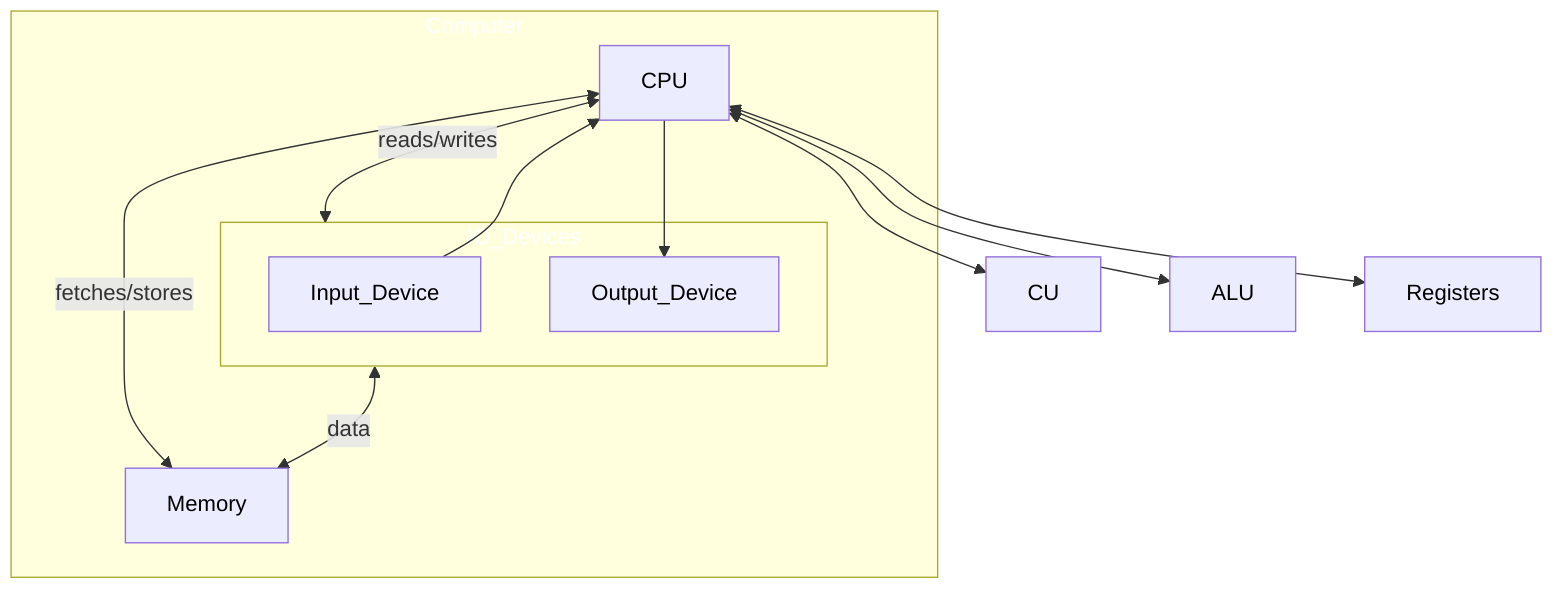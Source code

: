 graph TD
    subgraph Computer
        CPU -- "fetches/stores" <--> Memory;
        CPU -- "reads/writes" <--> IO_Devices;
        IO_Devices -- "data" <--> Memory;
    end
    CPU <--> CU & ALU & Registers;
    subgraph IO_Devices
        direction LR
        Input_Device --> CPU;
        CPU --> Output_Device;
    end
    
    %% Styling
    classDef default color:#000000
    classDef lightText color:#ffffff
    
    class Computer,IO_Devices lightText